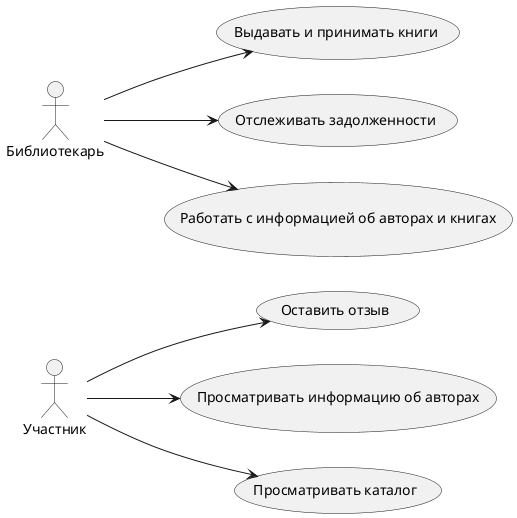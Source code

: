 @startuml diagr
left to right direction

actor Участник

Участник --> (Оставить отзыв)
Участник --> (Просматривать информацию об авторах)
Участник --> (Просматривать каталог) 

actor Библиотекарь

Библиотекарь --> (Выдавать и принимать книги)
Библиотекарь --> (Отслеживать задолженности)
Библиотекарь --> (Работать с информацией об авторах и книгах)

@enduml